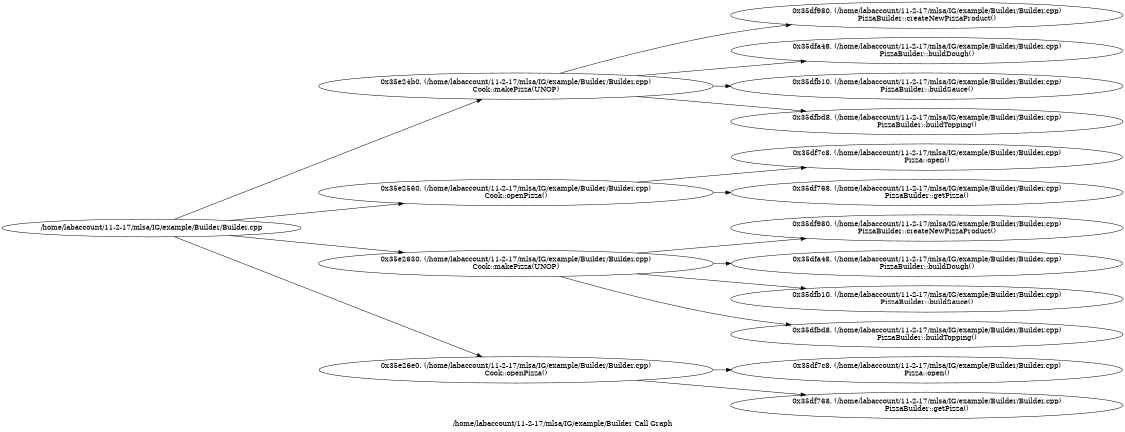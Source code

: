 digraph "/home/labaccount/11-2-17/mlsa/IG/example/Builder Call Graph" {
	graph [dpi=300
		rankdir=LR
		size="7.5, 10"
		label="/home/labaccount/11-2-17/mlsa/IG/example/Builder Call Graph"
	];

	Node0x935407166 [shape=oval, label="/home/labaccount/11-2-17/mlsa/IG/example/Builder/Builder.cpp"];
	Node0x492482948 [shape=oval, label="0x35e24b0. (/home/labaccount/11-2-17/mlsa/IG/example/Builder/Builder.cpp)\nCook::makePizza(UNOP)"];
	Node0x935407166 -> Node0x492482948;
	Node0x595920973 [shape=oval, label="0x35e2560. (/home/labaccount/11-2-17/mlsa/IG/example/Builder/Builder.cpp)\nCook::openPizza()"];
	Node0x935407166 -> Node0x595920973;
	Node0x616361048 [shape=oval, label="0x35e2630. (/home/labaccount/11-2-17/mlsa/IG/example/Builder/Builder.cpp)\nCook::makePizza(UNOP)"];
	Node0x935407166 -> Node0x616361048;
	Node0x491857175 [shape=oval, label="0x35e26e0. (/home/labaccount/11-2-17/mlsa/IG/example/Builder/Builder.cpp)\nCook::openPizza()"];
	Node0x935407166 -> Node0x491857175;
	Node0x807543759 [shape=oval, label="0x35df980. (/home/labaccount/11-2-17/mlsa/IG/example/Builder/Builder.cpp)\nPizzaBuilder::createNewPizzaProduct()"];
	Node0x492482948 -> Node0x807543759;
	Node0x109645159 [shape=oval, label="0x35dfa48. (/home/labaccount/11-2-17/mlsa/IG/example/Builder/Builder.cpp)\nPizzaBuilder::buildDough()"];
	Node0x492482948 -> Node0x109645159;
	Node0x806990161 [shape=oval, label="0x35dfb10. (/home/labaccount/11-2-17/mlsa/IG/example/Builder/Builder.cpp)\nPizzaBuilder::buildSauce()"];
	Node0x492482948 -> Node0x806990161;
	Node0x341148647 [shape=oval, label="0x35dfbd8. (/home/labaccount/11-2-17/mlsa/IG/example/Builder/Builder.cpp)\nPizzaBuilder::buildTopping()"];
	Node0x492482948 -> Node0x341148647;
	Node0x844443180 [shape=oval, label="0x35df7c8. (/home/labaccount/11-2-17/mlsa/IG/example/Builder/Builder.cpp)\nPizza::open()"];
	Node0x595920973 -> Node0x844443180;
	Node0x385510847 [shape=oval, label="0x35df768. (/home/labaccount/11-2-17/mlsa/IG/example/Builder/Builder.cpp)\nPizzaBuilder::getPizza()"];
	Node0x595920973 -> Node0x385510847;
	Node0x989136109 [shape=oval, label="0x35df980. (/home/labaccount/11-2-17/mlsa/IG/example/Builder/Builder.cpp)\nPizzaBuilder::createNewPizzaProduct()"];
	Node0x616361048 -> Node0x989136109;
	Node0x931793205 [shape=oval, label="0x35dfa48. (/home/labaccount/11-2-17/mlsa/IG/example/Builder/Builder.cpp)\nPizzaBuilder::buildDough()"];
	Node0x616361048 -> Node0x931793205;
	Node0x498491606 [shape=oval, label="0x35dfb10. (/home/labaccount/11-2-17/mlsa/IG/example/Builder/Builder.cpp)\nPizzaBuilder::buildSauce()"];
	Node0x616361048 -> Node0x498491606;
	Node0x970752343 [shape=oval, label="0x35dfbd8. (/home/labaccount/11-2-17/mlsa/IG/example/Builder/Builder.cpp)\nPizzaBuilder::buildTopping()"];
	Node0x616361048 -> Node0x970752343;
	Node0x954717126 [shape=oval, label="0x35df7c8. (/home/labaccount/11-2-17/mlsa/IG/example/Builder/Builder.cpp)\nPizza::open()"];
	Node0x491857175 -> Node0x954717126;
	Node0x326987488 [shape=oval, label="0x35df768. (/home/labaccount/11-2-17/mlsa/IG/example/Builder/Builder.cpp)\nPizzaBuilder::getPizza()"];
	Node0x491857175 -> Node0x326987488;
}